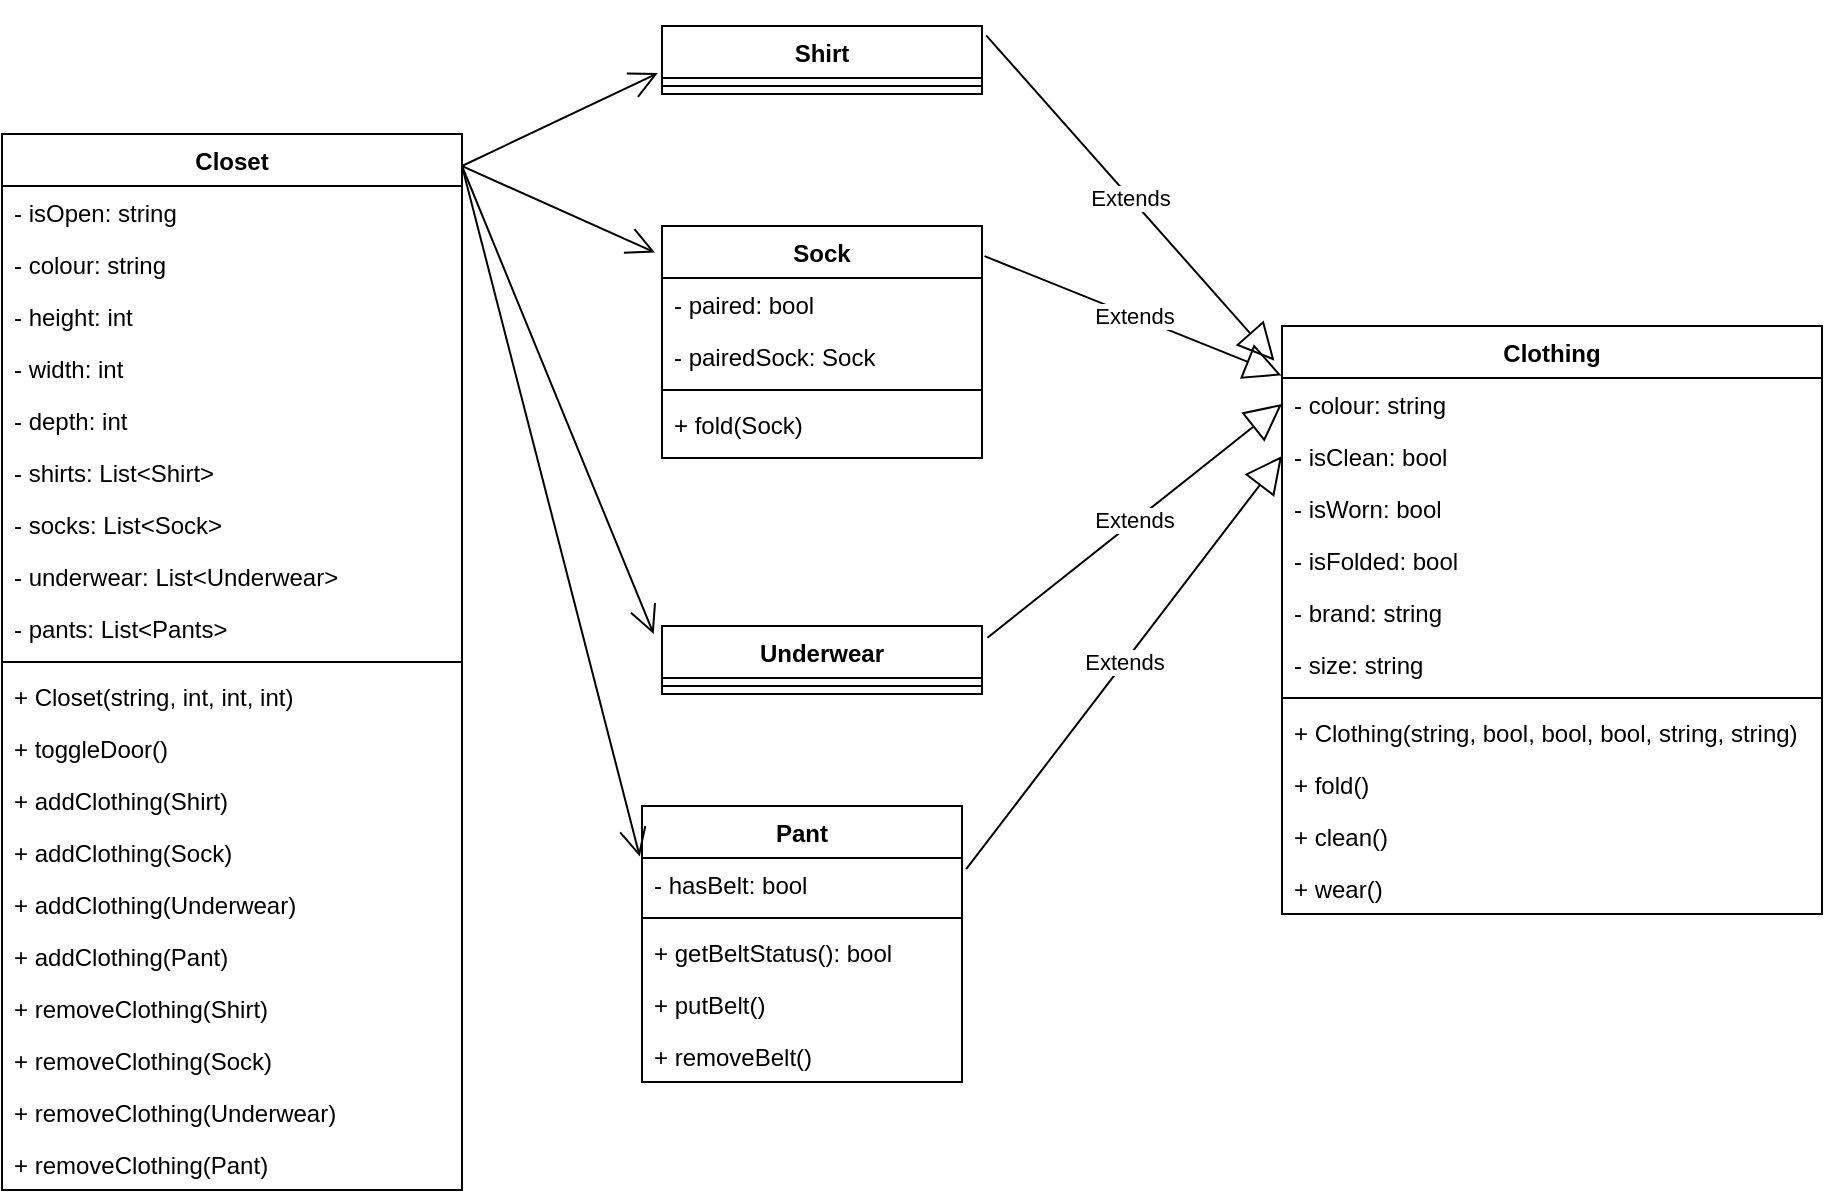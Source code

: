 <mxfile version="13.6.0" type="device"><diagram id="ze3pV76ohTMthoKZFQ15" name="Page-1"><mxGraphModel dx="1186" dy="724" grid="1" gridSize="10" guides="1" tooltips="1" connect="1" arrows="1" fold="1" page="1" pageScale="1" pageWidth="827" pageHeight="1169" math="0" shadow="0"><root><mxCell id="0"/><mxCell id="1" parent="0"/><mxCell id="2OmIi59HH5FOWpgxPmbQ-22" value="Extends" style="endArrow=block;endSize=16;endFill=0;html=1;exitX=1.013;exitY=0.138;exitDx=0;exitDy=0;exitPerimeter=0;entryX=-0.014;entryY=0.059;entryDx=0;entryDy=0;entryPerimeter=0;" parent="1" source="2OmIi59HH5FOWpgxPmbQ-17" target="2OmIi59HH5FOWpgxPmbQ-10" edge="1"><mxGeometry width="160" relative="1" as="geometry"><mxPoint x="340" y="410" as="sourcePoint"/><mxPoint x="620" y="60" as="targetPoint"/></mxGeometry></mxCell><mxCell id="2OmIi59HH5FOWpgxPmbQ-17" value="Shirt" style="swimlane;fontStyle=1;align=center;verticalAlign=top;childLayout=stackLayout;horizontal=1;startSize=26;horizontalStack=0;resizeParent=1;resizeParentMax=0;resizeLast=0;collapsible=1;marginBottom=0;" parent="1" vertex="1"><mxGeometry x="380" y="40" width="160" height="34" as="geometry"/></mxCell><mxCell id="2OmIi59HH5FOWpgxPmbQ-19" value="" style="line;strokeWidth=1;fillColor=none;align=left;verticalAlign=middle;spacingTop=-1;spacingLeft=3;spacingRight=3;rotatable=0;labelPosition=right;points=[];portConstraint=eastwest;" parent="2OmIi59HH5FOWpgxPmbQ-17" vertex="1"><mxGeometry y="26" width="160" height="8" as="geometry"/></mxCell><mxCell id="2OmIi59HH5FOWpgxPmbQ-28" value="Extends" style="endArrow=block;endSize=16;endFill=0;html=1;exitX=1.008;exitY=0.13;exitDx=0;exitDy=0;exitPerimeter=0;entryX=-0.001;entryY=0.084;entryDx=0;entryDy=0;entryPerimeter=0;" parent="1" source="2OmIi59HH5FOWpgxPmbQ-24" target="2OmIi59HH5FOWpgxPmbQ-10" edge="1"><mxGeometry width="160" relative="1" as="geometry"><mxPoint x="552.08" y="61.868" as="sourcePoint"/><mxPoint x="674.76" y="121.21" as="targetPoint"/></mxGeometry></mxCell><mxCell id="2OmIi59HH5FOWpgxPmbQ-64" value="Extends" style="endArrow=block;endSize=16;endFill=0;html=1;exitX=1.017;exitY=0.172;exitDx=0;exitDy=0;exitPerimeter=0;entryX=0;entryY=0.5;entryDx=0;entryDy=0;" parent="1" source="2OmIi59HH5FOWpgxPmbQ-30" target="2OmIi59HH5FOWpgxPmbQ-11" edge="1"><mxGeometry width="160" relative="1" as="geometry"><mxPoint x="551.28" y="185.08" as="sourcePoint"/><mxPoint x="699.84" y="222.512" as="targetPoint"/></mxGeometry></mxCell><mxCell id="2OmIi59HH5FOWpgxPmbQ-65" value="Extends" style="endArrow=block;endSize=16;endFill=0;html=1;exitX=1.013;exitY=0.215;exitDx=0;exitDy=0;exitPerimeter=0;entryX=0;entryY=0.5;entryDx=0;entryDy=0;" parent="1" source="2OmIi59HH5FOWpgxPmbQ-43" target="2OmIi59HH5FOWpgxPmbQ-14" edge="1"><mxGeometry width="160" relative="1" as="geometry"><mxPoint x="552.72" y="309.264" as="sourcePoint"/><mxPoint x="709.84" y="232.512" as="targetPoint"/></mxGeometry></mxCell><mxCell id="2OmIi59HH5FOWpgxPmbQ-10" value="Clothing" style="swimlane;fontStyle=1;align=center;verticalAlign=top;childLayout=stackLayout;horizontal=1;startSize=26;horizontalStack=0;resizeParent=1;resizeParentMax=0;resizeLast=0;collapsible=1;marginBottom=0;" parent="1" vertex="1"><mxGeometry x="690" y="190" width="270" height="294" as="geometry"/></mxCell><mxCell id="2OmIi59HH5FOWpgxPmbQ-11" value="- colour: string" style="text;strokeColor=none;fillColor=none;align=left;verticalAlign=top;spacingLeft=4;spacingRight=4;overflow=hidden;rotatable=0;points=[[0,0.5],[1,0.5]];portConstraint=eastwest;" parent="2OmIi59HH5FOWpgxPmbQ-10" vertex="1"><mxGeometry y="26" width="270" height="26" as="geometry"/></mxCell><mxCell id="2OmIi59HH5FOWpgxPmbQ-14" value="- isClean: bool" style="text;strokeColor=none;fillColor=none;align=left;verticalAlign=top;spacingLeft=4;spacingRight=4;overflow=hidden;rotatable=0;points=[[0,0.5],[1,0.5]];portConstraint=eastwest;" parent="2OmIi59HH5FOWpgxPmbQ-10" vertex="1"><mxGeometry y="52" width="270" height="26" as="geometry"/></mxCell><mxCell id="2OmIi59HH5FOWpgxPmbQ-21" value="- isWorn: bool" style="text;strokeColor=none;fillColor=none;align=left;verticalAlign=top;spacingLeft=4;spacingRight=4;overflow=hidden;rotatable=0;points=[[0,0.5],[1,0.5]];portConstraint=eastwest;" parent="2OmIi59HH5FOWpgxPmbQ-10" vertex="1"><mxGeometry y="78" width="270" height="26" as="geometry"/></mxCell><mxCell id="2OmIi59HH5FOWpgxPmbQ-35" value="- isFolded: bool" style="text;strokeColor=none;fillColor=none;align=left;verticalAlign=top;spacingLeft=4;spacingRight=4;overflow=hidden;rotatable=0;points=[[0,0.5],[1,0.5]];portConstraint=eastwest;" parent="2OmIi59HH5FOWpgxPmbQ-10" vertex="1"><mxGeometry y="104" width="270" height="26" as="geometry"/></mxCell><mxCell id="2OmIi59HH5FOWpgxPmbQ-15" value="- brand: string" style="text;strokeColor=none;fillColor=none;align=left;verticalAlign=top;spacingLeft=4;spacingRight=4;overflow=hidden;rotatable=0;points=[[0,0.5],[1,0.5]];portConstraint=eastwest;" parent="2OmIi59HH5FOWpgxPmbQ-10" vertex="1"><mxGeometry y="130" width="270" height="26" as="geometry"/></mxCell><mxCell id="2OmIi59HH5FOWpgxPmbQ-16" value="- size: string" style="text;strokeColor=none;fillColor=none;align=left;verticalAlign=top;spacingLeft=4;spacingRight=4;overflow=hidden;rotatable=0;points=[[0,0.5],[1,0.5]];portConstraint=eastwest;" parent="2OmIi59HH5FOWpgxPmbQ-10" vertex="1"><mxGeometry y="156" width="270" height="26" as="geometry"/></mxCell><mxCell id="2OmIi59HH5FOWpgxPmbQ-12" value="" style="line;strokeWidth=1;fillColor=none;align=left;verticalAlign=middle;spacingTop=-1;spacingLeft=3;spacingRight=3;rotatable=0;labelPosition=right;points=[];portConstraint=eastwest;" parent="2OmIi59HH5FOWpgxPmbQ-10" vertex="1"><mxGeometry y="182" width="270" height="8" as="geometry"/></mxCell><mxCell id="2OmIi59HH5FOWpgxPmbQ-13" value="+ Clothing(string, bool, bool, bool, string, string)" style="text;strokeColor=none;fillColor=none;align=left;verticalAlign=top;spacingLeft=4;spacingRight=4;overflow=hidden;rotatable=0;points=[[0,0.5],[1,0.5]];portConstraint=eastwest;" parent="2OmIi59HH5FOWpgxPmbQ-10" vertex="1"><mxGeometry y="190" width="270" height="26" as="geometry"/></mxCell><mxCell id="tnUjR5Qb72lMrFOVunO1-1" value="+ fold()" style="text;strokeColor=none;fillColor=none;align=left;verticalAlign=top;spacingLeft=4;spacingRight=4;overflow=hidden;rotatable=0;points=[[0,0.5],[1,0.5]];portConstraint=eastwest;" parent="2OmIi59HH5FOWpgxPmbQ-10" vertex="1"><mxGeometry y="216" width="270" height="26" as="geometry"/></mxCell><mxCell id="2OmIi59HH5FOWpgxPmbQ-36" value="+ clean()" style="text;strokeColor=none;fillColor=none;align=left;verticalAlign=top;spacingLeft=4;spacingRight=4;overflow=hidden;rotatable=0;points=[[0,0.5],[1,0.5]];portConstraint=eastwest;" parent="2OmIi59HH5FOWpgxPmbQ-10" vertex="1"><mxGeometry y="242" width="270" height="26" as="geometry"/></mxCell><mxCell id="2OmIi59HH5FOWpgxPmbQ-37" value="+ wear()" style="text;strokeColor=none;fillColor=none;align=left;verticalAlign=top;spacingLeft=4;spacingRight=4;overflow=hidden;rotatable=0;points=[[0,0.5],[1,0.5]];portConstraint=eastwest;" parent="2OmIi59HH5FOWpgxPmbQ-10" vertex="1"><mxGeometry y="268" width="270" height="26" as="geometry"/></mxCell><mxCell id="2OmIi59HH5FOWpgxPmbQ-42" value="Pant" style="swimlane;fontStyle=1;align=center;verticalAlign=top;childLayout=stackLayout;horizontal=1;startSize=26;horizontalStack=0;resizeParent=1;resizeParentMax=0;resizeLast=0;collapsible=1;marginBottom=0;" parent="1" vertex="1"><mxGeometry x="370" y="430" width="160" height="138" as="geometry"/></mxCell><mxCell id="2OmIi59HH5FOWpgxPmbQ-43" value="- hasBelt: bool" style="text;strokeColor=none;fillColor=none;align=left;verticalAlign=top;spacingLeft=4;spacingRight=4;overflow=hidden;rotatable=0;points=[[0,0.5],[1,0.5]];portConstraint=eastwest;" parent="2OmIi59HH5FOWpgxPmbQ-42" vertex="1"><mxGeometry y="26" width="160" height="26" as="geometry"/></mxCell><mxCell id="2OmIi59HH5FOWpgxPmbQ-44" value="" style="line;strokeWidth=1;fillColor=none;align=left;verticalAlign=middle;spacingTop=-1;spacingLeft=3;spacingRight=3;rotatable=0;labelPosition=right;points=[];portConstraint=eastwest;" parent="2OmIi59HH5FOWpgxPmbQ-42" vertex="1"><mxGeometry y="52" width="160" height="8" as="geometry"/></mxCell><mxCell id="2OmIi59HH5FOWpgxPmbQ-45" value="+ getBeltStatus(): bool" style="text;strokeColor=none;fillColor=none;align=left;verticalAlign=top;spacingLeft=4;spacingRight=4;overflow=hidden;rotatable=0;points=[[0,0.5],[1,0.5]];portConstraint=eastwest;" parent="2OmIi59HH5FOWpgxPmbQ-42" vertex="1"><mxGeometry y="60" width="160" height="26" as="geometry"/></mxCell><mxCell id="tnUjR5Qb72lMrFOVunO1-2" value="+ putBelt()" style="text;strokeColor=none;fillColor=none;align=left;verticalAlign=top;spacingLeft=4;spacingRight=4;overflow=hidden;rotatable=0;points=[[0,0.5],[1,0.5]];portConstraint=eastwest;" parent="2OmIi59HH5FOWpgxPmbQ-42" vertex="1"><mxGeometry y="86" width="160" height="26" as="geometry"/></mxCell><mxCell id="2OmIi59HH5FOWpgxPmbQ-46" value="+ removeBelt()" style="text;strokeColor=none;fillColor=none;align=left;verticalAlign=top;spacingLeft=4;spacingRight=4;overflow=hidden;rotatable=0;points=[[0,0.5],[1,0.5]];portConstraint=eastwest;" parent="2OmIi59HH5FOWpgxPmbQ-42" vertex="1"><mxGeometry y="112" width="160" height="26" as="geometry"/></mxCell><mxCell id="2OmIi59HH5FOWpgxPmbQ-1" value="Closet" style="swimlane;fontStyle=1;align=center;verticalAlign=top;childLayout=stackLayout;horizontal=1;startSize=26;horizontalStack=0;resizeParent=1;resizeParentMax=0;resizeLast=0;collapsible=1;marginBottom=0;" parent="1" vertex="1"><mxGeometry x="50" y="94" width="230" height="528" as="geometry"/></mxCell><mxCell id="2OmIi59HH5FOWpgxPmbQ-2" value="- isOpen: string" style="text;strokeColor=none;fillColor=none;align=left;verticalAlign=top;spacingLeft=4;spacingRight=4;overflow=hidden;rotatable=0;points=[[0,0.5],[1,0.5]];portConstraint=eastwest;" parent="2OmIi59HH5FOWpgxPmbQ-1" vertex="1"><mxGeometry y="26" width="230" height="26" as="geometry"/></mxCell><mxCell id="2OmIi59HH5FOWpgxPmbQ-62" value="- colour: string" style="text;strokeColor=none;fillColor=none;align=left;verticalAlign=top;spacingLeft=4;spacingRight=4;overflow=hidden;rotatable=0;points=[[0,0.5],[1,0.5]];portConstraint=eastwest;" parent="2OmIi59HH5FOWpgxPmbQ-1" vertex="1"><mxGeometry y="52" width="230" height="26" as="geometry"/></mxCell><mxCell id="2OmIi59HH5FOWpgxPmbQ-6" value="- height: int" style="text;strokeColor=none;fillColor=none;align=left;verticalAlign=top;spacingLeft=4;spacingRight=4;overflow=hidden;rotatable=0;points=[[0,0.5],[1,0.5]];portConstraint=eastwest;" parent="2OmIi59HH5FOWpgxPmbQ-1" vertex="1"><mxGeometry y="78" width="230" height="26" as="geometry"/></mxCell><mxCell id="2OmIi59HH5FOWpgxPmbQ-7" value="- width: int" style="text;strokeColor=none;fillColor=none;align=left;verticalAlign=top;spacingLeft=4;spacingRight=4;overflow=hidden;rotatable=0;points=[[0,0.5],[1,0.5]];portConstraint=eastwest;" parent="2OmIi59HH5FOWpgxPmbQ-1" vertex="1"><mxGeometry y="104" width="230" height="26" as="geometry"/></mxCell><mxCell id="2OmIi59HH5FOWpgxPmbQ-8" value="- depth: int" style="text;strokeColor=none;fillColor=none;align=left;verticalAlign=top;spacingLeft=4;spacingRight=4;overflow=hidden;rotatable=0;points=[[0,0.5],[1,0.5]];portConstraint=eastwest;" parent="2OmIi59HH5FOWpgxPmbQ-1" vertex="1"><mxGeometry y="130" width="230" height="26" as="geometry"/></mxCell><mxCell id="2OmIi59HH5FOWpgxPmbQ-9" value="- shirts: List&lt;Shirt&gt;" style="text;strokeColor=none;fillColor=none;align=left;verticalAlign=top;spacingLeft=4;spacingRight=4;overflow=hidden;rotatable=0;points=[[0,0.5],[1,0.5]];portConstraint=eastwest;" parent="2OmIi59HH5FOWpgxPmbQ-1" vertex="1"><mxGeometry y="156" width="230" height="26" as="geometry"/></mxCell><mxCell id="2OmIi59HH5FOWpgxPmbQ-38" value="- socks: List&lt;Sock&gt;" style="text;strokeColor=none;fillColor=none;align=left;verticalAlign=top;spacingLeft=4;spacingRight=4;overflow=hidden;rotatable=0;points=[[0,0.5],[1,0.5]];portConstraint=eastwest;" parent="2OmIi59HH5FOWpgxPmbQ-1" vertex="1"><mxGeometry y="182" width="230" height="26" as="geometry"/></mxCell><mxCell id="2OmIi59HH5FOWpgxPmbQ-39" value="- underwear: List&lt;Underwear&gt;" style="text;strokeColor=none;fillColor=none;align=left;verticalAlign=top;spacingLeft=4;spacingRight=4;overflow=hidden;rotatable=0;points=[[0,0.5],[1,0.5]];portConstraint=eastwest;" parent="2OmIi59HH5FOWpgxPmbQ-1" vertex="1"><mxGeometry y="208" width="230" height="26" as="geometry"/></mxCell><mxCell id="2OmIi59HH5FOWpgxPmbQ-47" value="- pants: List&lt;Pants&gt;" style="text;strokeColor=none;fillColor=none;align=left;verticalAlign=top;spacingLeft=4;spacingRight=4;overflow=hidden;rotatable=0;points=[[0,0.5],[1,0.5]];portConstraint=eastwest;" parent="2OmIi59HH5FOWpgxPmbQ-1" vertex="1"><mxGeometry y="234" width="230" height="26" as="geometry"/></mxCell><mxCell id="2OmIi59HH5FOWpgxPmbQ-3" value="" style="line;strokeWidth=1;fillColor=none;align=left;verticalAlign=middle;spacingTop=-1;spacingLeft=3;spacingRight=3;rotatable=0;labelPosition=right;points=[];portConstraint=eastwest;" parent="2OmIi59HH5FOWpgxPmbQ-1" vertex="1"><mxGeometry y="260" width="230" height="8" as="geometry"/></mxCell><mxCell id="2OmIi59HH5FOWpgxPmbQ-4" value="+ Closet(string, int, int, int)" style="text;strokeColor=none;fillColor=none;align=left;verticalAlign=top;spacingLeft=4;spacingRight=4;overflow=hidden;rotatable=0;points=[[0,0.5],[1,0.5]];portConstraint=eastwest;" parent="2OmIi59HH5FOWpgxPmbQ-1" vertex="1"><mxGeometry y="268" width="230" height="26" as="geometry"/></mxCell><mxCell id="2OmIi59HH5FOWpgxPmbQ-66" value="+ toggleDoor()" style="text;strokeColor=none;fillColor=none;align=left;verticalAlign=top;spacingLeft=4;spacingRight=4;overflow=hidden;rotatable=0;points=[[0,0.5],[1,0.5]];portConstraint=eastwest;" parent="2OmIi59HH5FOWpgxPmbQ-1" vertex="1"><mxGeometry y="294" width="230" height="26" as="geometry"/></mxCell><mxCell id="2OmIi59HH5FOWpgxPmbQ-61" value="+ addClothing(Shirt)" style="text;strokeColor=none;fillColor=none;align=left;verticalAlign=top;spacingLeft=4;spacingRight=4;overflow=hidden;rotatable=0;points=[[0,0.5],[1,0.5]];portConstraint=eastwest;" parent="2OmIi59HH5FOWpgxPmbQ-1" vertex="1"><mxGeometry y="320" width="230" height="26" as="geometry"/></mxCell><mxCell id="2OmIi59HH5FOWpgxPmbQ-40" value="+ addClothing(Sock)" style="text;strokeColor=none;fillColor=none;align=left;verticalAlign=top;spacingLeft=4;spacingRight=4;overflow=hidden;rotatable=0;points=[[0,0.5],[1,0.5]];portConstraint=eastwest;" parent="2OmIi59HH5FOWpgxPmbQ-1" vertex="1"><mxGeometry y="346" width="230" height="26" as="geometry"/></mxCell><mxCell id="2OmIi59HH5FOWpgxPmbQ-41" value="+ addClothing(Underwear)" style="text;strokeColor=none;fillColor=none;align=left;verticalAlign=top;spacingLeft=4;spacingRight=4;overflow=hidden;rotatable=0;points=[[0,0.5],[1,0.5]];portConstraint=eastwest;" parent="2OmIi59HH5FOWpgxPmbQ-1" vertex="1"><mxGeometry y="372" width="230" height="26" as="geometry"/></mxCell><mxCell id="2OmIi59HH5FOWpgxPmbQ-48" value="+ addClothing(Pant)" style="text;strokeColor=none;fillColor=none;align=left;verticalAlign=top;spacingLeft=4;spacingRight=4;overflow=hidden;rotatable=0;points=[[0,0.5],[1,0.5]];portConstraint=eastwest;" parent="2OmIi59HH5FOWpgxPmbQ-1" vertex="1"><mxGeometry y="398" width="230" height="26" as="geometry"/></mxCell><mxCell id="2OmIi59HH5FOWpgxPmbQ-57" value="+ removeClothing(Shirt)" style="text;strokeColor=none;fillColor=none;align=left;verticalAlign=top;spacingLeft=4;spacingRight=4;overflow=hidden;rotatable=0;points=[[0,0.5],[1,0.5]];portConstraint=eastwest;" parent="2OmIi59HH5FOWpgxPmbQ-1" vertex="1"><mxGeometry y="424" width="230" height="26" as="geometry"/></mxCell><mxCell id="2OmIi59HH5FOWpgxPmbQ-58" value="+ removeClothing(Sock)" style="text;strokeColor=none;fillColor=none;align=left;verticalAlign=top;spacingLeft=4;spacingRight=4;overflow=hidden;rotatable=0;points=[[0,0.5],[1,0.5]];portConstraint=eastwest;" parent="2OmIi59HH5FOWpgxPmbQ-1" vertex="1"><mxGeometry y="450" width="230" height="26" as="geometry"/></mxCell><mxCell id="2OmIi59HH5FOWpgxPmbQ-59" value="+ removeClothing(Underwear)" style="text;strokeColor=none;fillColor=none;align=left;verticalAlign=top;spacingLeft=4;spacingRight=4;overflow=hidden;rotatable=0;points=[[0,0.5],[1,0.5]];portConstraint=eastwest;" parent="2OmIi59HH5FOWpgxPmbQ-1" vertex="1"><mxGeometry y="476" width="230" height="26" as="geometry"/></mxCell><mxCell id="2OmIi59HH5FOWpgxPmbQ-60" value="+ removeClothing(Pant)" style="text;strokeColor=none;fillColor=none;align=left;verticalAlign=top;spacingLeft=4;spacingRight=4;overflow=hidden;rotatable=0;points=[[0,0.5],[1,0.5]];portConstraint=eastwest;" parent="2OmIi59HH5FOWpgxPmbQ-1" vertex="1"><mxGeometry y="502" width="230" height="26" as="geometry"/></mxCell><mxCell id="2OmIi59HH5FOWpgxPmbQ-49" value="" style="endArrow=open;endFill=1;endSize=12;html=1;entryX=-0.013;entryY=-0.094;entryDx=0;entryDy=0;entryPerimeter=0;" parent="1" edge="1"><mxGeometry width="160" relative="1" as="geometry"><mxPoint x="280" y="110" as="sourcePoint"/><mxPoint x="377.92" y="63.556" as="targetPoint"/></mxGeometry></mxCell><mxCell id="2OmIi59HH5FOWpgxPmbQ-50" value="" style="endArrow=open;endFill=1;endSize=12;html=1;entryX=-0.022;entryY=0.114;entryDx=0;entryDy=0;entryPerimeter=0;exitX=0.998;exitY=0.03;exitDx=0;exitDy=0;exitPerimeter=0;" parent="1" source="2OmIi59HH5FOWpgxPmbQ-1" target="2OmIi59HH5FOWpgxPmbQ-24" edge="1"><mxGeometry width="160" relative="1" as="geometry"><mxPoint x="290" y="120" as="sourcePoint"/><mxPoint x="387.92" y="73.556" as="targetPoint"/></mxGeometry></mxCell><mxCell id="2OmIi59HH5FOWpgxPmbQ-51" value="" style="endArrow=open;endFill=1;endSize=12;html=1;entryX=-0.026;entryY=0.118;entryDx=0;entryDy=0;entryPerimeter=0;" parent="1" target="2OmIi59HH5FOWpgxPmbQ-30" edge="1"><mxGeometry width="160" relative="1" as="geometry"><mxPoint x="280" y="110" as="sourcePoint"/><mxPoint x="390.64" y="213.55" as="targetPoint"/></mxGeometry></mxCell><mxCell id="2OmIi59HH5FOWpgxPmbQ-52" value="" style="endArrow=open;endFill=1;endSize=12;html=1;entryX=-0.007;entryY=0.183;entryDx=0;entryDy=0;entryPerimeter=0;" parent="1" target="2OmIi59HH5FOWpgxPmbQ-42" edge="1"><mxGeometry width="160" relative="1" as="geometry"><mxPoint x="280" y="110" as="sourcePoint"/><mxPoint x="385.84" y="303.216" as="targetPoint"/></mxGeometry></mxCell><mxCell id="2OmIi59HH5FOWpgxPmbQ-24" value="Sock" style="swimlane;fontStyle=1;align=center;verticalAlign=top;childLayout=stackLayout;horizontal=1;startSize=26;horizontalStack=0;resizeParent=1;resizeParentMax=0;resizeLast=0;collapsible=1;marginBottom=0;" parent="1" vertex="1"><mxGeometry x="380" y="140" width="160" height="116" as="geometry"/></mxCell><mxCell id="2OmIi59HH5FOWpgxPmbQ-25" value="- paired: bool" style="text;strokeColor=none;fillColor=none;align=left;verticalAlign=top;spacingLeft=4;spacingRight=4;overflow=hidden;rotatable=0;points=[[0,0.5],[1,0.5]];portConstraint=eastwest;" parent="2OmIi59HH5FOWpgxPmbQ-24" vertex="1"><mxGeometry y="26" width="160" height="26" as="geometry"/></mxCell><mxCell id="2OmIi59HH5FOWpgxPmbQ-63" value="- pairedSock: Sock" style="text;strokeColor=none;fillColor=none;align=left;verticalAlign=top;spacingLeft=4;spacingRight=4;overflow=hidden;rotatable=0;points=[[0,0.5],[1,0.5]];portConstraint=eastwest;" parent="2OmIi59HH5FOWpgxPmbQ-24" vertex="1"><mxGeometry y="52" width="160" height="26" as="geometry"/></mxCell><mxCell id="2OmIi59HH5FOWpgxPmbQ-26" value="" style="line;strokeWidth=1;fillColor=none;align=left;verticalAlign=middle;spacingTop=-1;spacingLeft=3;spacingRight=3;rotatable=0;labelPosition=right;points=[];portConstraint=eastwest;" parent="2OmIi59HH5FOWpgxPmbQ-24" vertex="1"><mxGeometry y="78" width="160" height="8" as="geometry"/></mxCell><mxCell id="2OmIi59HH5FOWpgxPmbQ-27" value="+ fold(Sock)" style="text;strokeColor=none;fillColor=none;align=left;verticalAlign=top;spacingLeft=4;spacingRight=4;overflow=hidden;rotatable=0;points=[[0,0.5],[1,0.5]];portConstraint=eastwest;" parent="2OmIi59HH5FOWpgxPmbQ-24" vertex="1"><mxGeometry y="86" width="160" height="30" as="geometry"/></mxCell><mxCell id="2OmIi59HH5FOWpgxPmbQ-30" value="Underwear" style="swimlane;fontStyle=1;align=center;verticalAlign=top;childLayout=stackLayout;horizontal=1;startSize=26;horizontalStack=0;resizeParent=1;resizeParentMax=0;resizeLast=0;collapsible=1;marginBottom=0;" parent="1" vertex="1"><mxGeometry x="380" y="340" width="160" height="34" as="geometry"/></mxCell><mxCell id="2OmIi59HH5FOWpgxPmbQ-32" value="" style="line;strokeWidth=1;fillColor=none;align=left;verticalAlign=middle;spacingTop=-1;spacingLeft=3;spacingRight=3;rotatable=0;labelPosition=right;points=[];portConstraint=eastwest;" parent="2OmIi59HH5FOWpgxPmbQ-30" vertex="1"><mxGeometry y="26" width="160" height="8" as="geometry"/></mxCell></root></mxGraphModel></diagram></mxfile>
